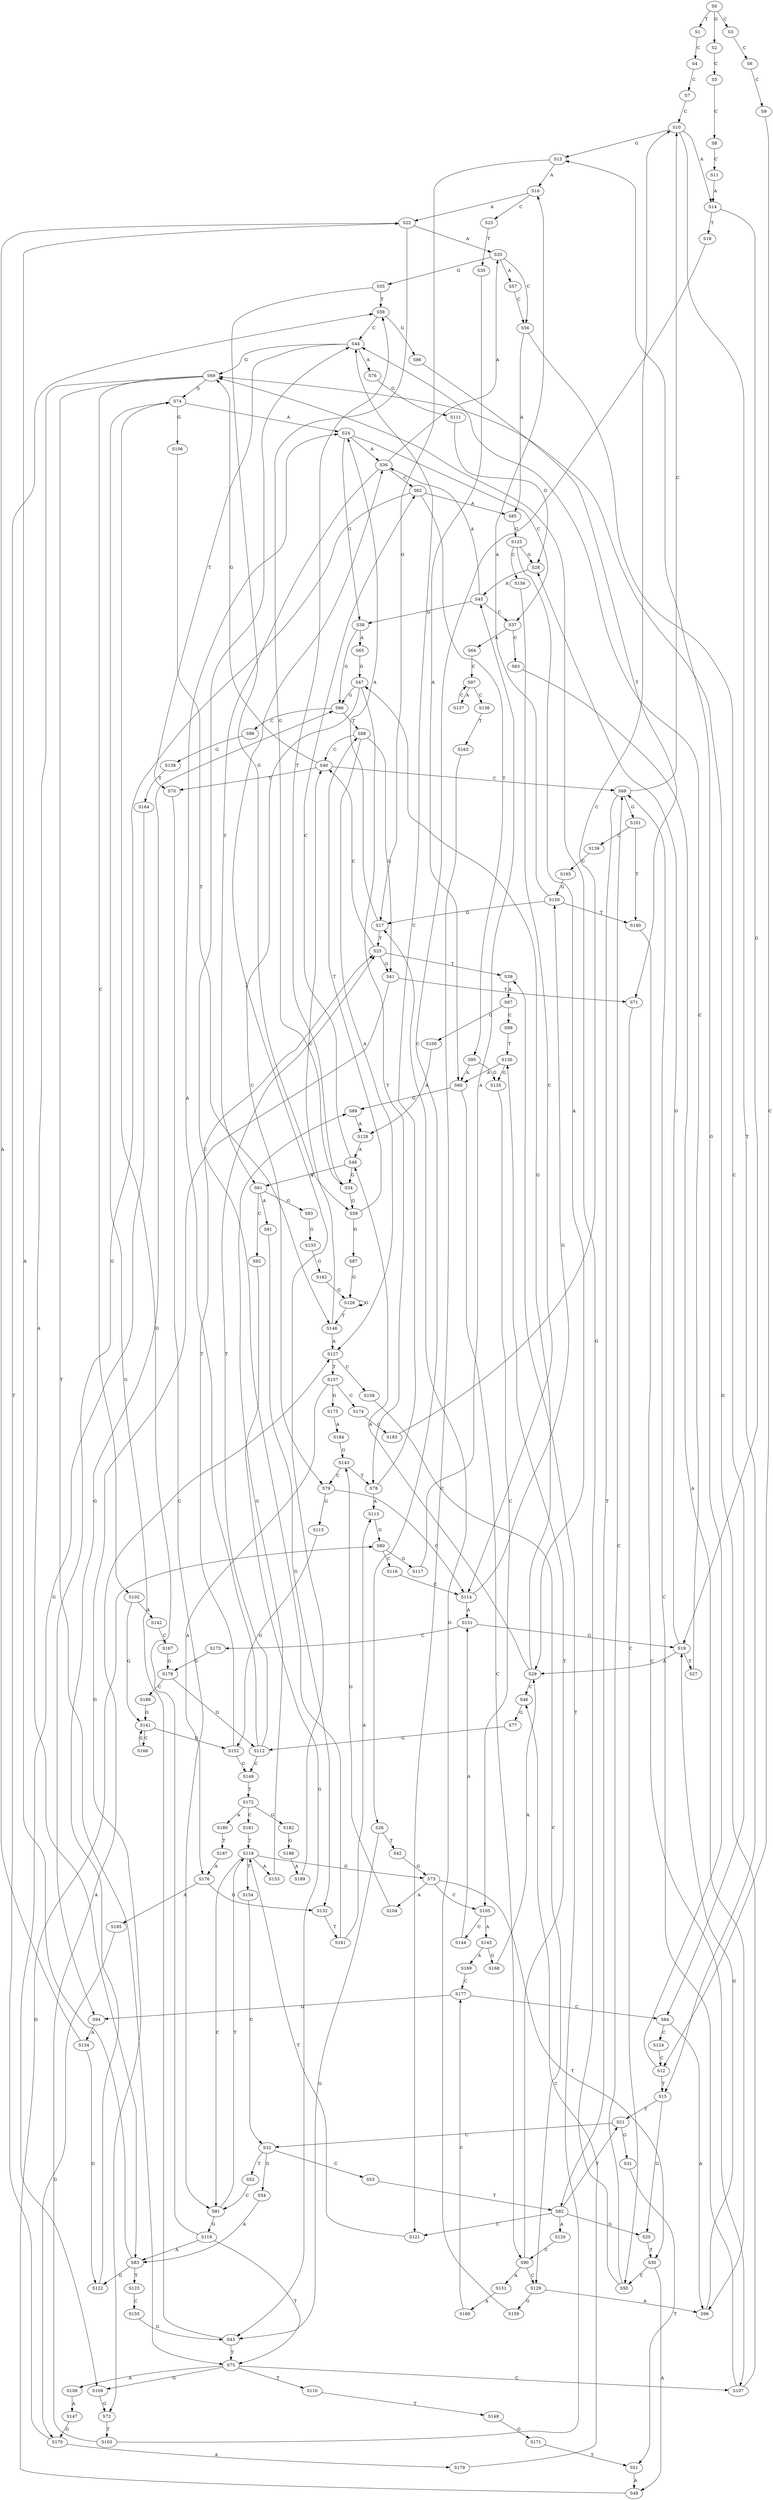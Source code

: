 strict digraph  {
	S0 -> S1 [ label = T ];
	S0 -> S2 [ label = G ];
	S0 -> S3 [ label = C ];
	S1 -> S4 [ label = C ];
	S2 -> S5 [ label = C ];
	S3 -> S6 [ label = C ];
	S4 -> S7 [ label = C ];
	S5 -> S8 [ label = C ];
	S6 -> S9 [ label = C ];
	S7 -> S10 [ label = C ];
	S8 -> S11 [ label = C ];
	S9 -> S12 [ label = C ];
	S10 -> S13 [ label = G ];
	S10 -> S14 [ label = A ];
	S10 -> S15 [ label = T ];
	S11 -> S14 [ label = A ];
	S12 -> S13 [ label = G ];
	S12 -> S15 [ label = T ];
	S13 -> S16 [ label = A ];
	S13 -> S17 [ label = G ];
	S14 -> S18 [ label = T ];
	S14 -> S19 [ label = G ];
	S15 -> S20 [ label = G ];
	S15 -> S21 [ label = T ];
	S16 -> S22 [ label = A ];
	S16 -> S23 [ label = C ];
	S17 -> S24 [ label = A ];
	S17 -> S25 [ label = T ];
	S18 -> S26 [ label = C ];
	S19 -> S27 [ label = T ];
	S19 -> S28 [ label = G ];
	S19 -> S29 [ label = A ];
	S20 -> S30 [ label = T ];
	S21 -> S31 [ label = G ];
	S21 -> S32 [ label = C ];
	S22 -> S33 [ label = A ];
	S22 -> S34 [ label = G ];
	S23 -> S35 [ label = T ];
	S24 -> S36 [ label = A ];
	S24 -> S37 [ label = C ];
	S24 -> S38 [ label = G ];
	S25 -> S39 [ label = T ];
	S25 -> S40 [ label = C ];
	S25 -> S41 [ label = G ];
	S26 -> S42 [ label = T ];
	S26 -> S43 [ label = G ];
	S27 -> S44 [ label = C ];
	S28 -> S45 [ label = A ];
	S29 -> S46 [ label = C ];
	S29 -> S47 [ label = G ];
	S29 -> S48 [ label = A ];
	S30 -> S49 [ label = A ];
	S30 -> S50 [ label = C ];
	S31 -> S51 [ label = T ];
	S32 -> S52 [ label = T ];
	S32 -> S53 [ label = C ];
	S32 -> S54 [ label = G ];
	S33 -> S55 [ label = G ];
	S33 -> S56 [ label = C ];
	S33 -> S57 [ label = A ];
	S34 -> S58 [ label = T ];
	S34 -> S59 [ label = G ];
	S35 -> S60 [ label = A ];
	S36 -> S61 [ label = T ];
	S36 -> S62 [ label = C ];
	S36 -> S33 [ label = A ];
	S37 -> S63 [ label = C ];
	S37 -> S64 [ label = A ];
	S38 -> S65 [ label = A ];
	S38 -> S66 [ label = G ];
	S39 -> S67 [ label = A ];
	S40 -> S68 [ label = C ];
	S40 -> S69 [ label = G ];
	S40 -> S70 [ label = T ];
	S41 -> S71 [ label = T ];
	S41 -> S72 [ label = G ];
	S42 -> S73 [ label = G ];
	S43 -> S74 [ label = G ];
	S43 -> S75 [ label = T ];
	S44 -> S70 [ label = T ];
	S44 -> S69 [ label = G ];
	S44 -> S76 [ label = A ];
	S45 -> S36 [ label = A ];
	S45 -> S37 [ label = C ];
	S45 -> S38 [ label = G ];
	S46 -> S77 [ label = G ];
	S47 -> S78 [ label = T ];
	S47 -> S79 [ label = C ];
	S47 -> S66 [ label = G ];
	S48 -> S61 [ label = T ];
	S48 -> S62 [ label = C ];
	S48 -> S34 [ label = G ];
	S49 -> S80 [ label = G ];
	S50 -> S69 [ label = G ];
	S50 -> S68 [ label = C ];
	S51 -> S49 [ label = A ];
	S52 -> S81 [ label = C ];
	S53 -> S82 [ label = T ];
	S54 -> S83 [ label = A ];
	S55 -> S58 [ label = T ];
	S55 -> S59 [ label = G ];
	S56 -> S84 [ label = C ];
	S56 -> S85 [ label = A ];
	S57 -> S56 [ label = C ];
	S58 -> S86 [ label = G ];
	S58 -> S44 [ label = C ];
	S59 -> S87 [ label = G ];
	S59 -> S88 [ label = T ];
	S60 -> S89 [ label = G ];
	S60 -> S90 [ label = C ];
	S61 -> S91 [ label = A ];
	S61 -> S92 [ label = C ];
	S61 -> S93 [ label = G ];
	S62 -> S85 [ label = A ];
	S62 -> S94 [ label = G ];
	S62 -> S95 [ label = T ];
	S63 -> S96 [ label = A ];
	S64 -> S97 [ label = C ];
	S65 -> S47 [ label = G ];
	S66 -> S88 [ label = T ];
	S66 -> S98 [ label = C ];
	S67 -> S99 [ label = C ];
	S67 -> S100 [ label = G ];
	S68 -> S82 [ label = T ];
	S68 -> S10 [ label = C ];
	S68 -> S101 [ label = G ];
	S69 -> S74 [ label = G ];
	S69 -> S75 [ label = T ];
	S69 -> S102 [ label = C ];
	S69 -> S83 [ label = A ];
	S70 -> S81 [ label = C ];
	S71 -> S50 [ label = C ];
	S72 -> S103 [ label = T ];
	S73 -> S104 [ label = A ];
	S73 -> S105 [ label = C ];
	S73 -> S30 [ label = T ];
	S74 -> S24 [ label = A ];
	S74 -> S106 [ label = G ];
	S75 -> S107 [ label = C ];
	S75 -> S108 [ label = A ];
	S75 -> S109 [ label = G ];
	S75 -> S110 [ label = T ];
	S76 -> S111 [ label = G ];
	S77 -> S112 [ label = G ];
	S78 -> S113 [ label = A ];
	S78 -> S44 [ label = C ];
	S79 -> S114 [ label = C ];
	S79 -> S115 [ label = G ];
	S80 -> S116 [ label = C ];
	S80 -> S117 [ label = G ];
	S81 -> S118 [ label = T ];
	S81 -> S119 [ label = G ];
	S82 -> S120 [ label = A ];
	S82 -> S121 [ label = C ];
	S82 -> S21 [ label = T ];
	S82 -> S20 [ label = G ];
	S83 -> S22 [ label = A ];
	S83 -> S122 [ label = G ];
	S83 -> S123 [ label = T ];
	S84 -> S124 [ label = C ];
	S84 -> S96 [ label = A ];
	S85 -> S125 [ label = G ];
	S86 -> S71 [ label = T ];
	S87 -> S126 [ label = G ];
	S88 -> S41 [ label = G ];
	S88 -> S40 [ label = C ];
	S88 -> S127 [ label = A ];
	S89 -> S128 [ label = A ];
	S90 -> S129 [ label = C ];
	S90 -> S130 [ label = T ];
	S90 -> S131 [ label = A ];
	S91 -> S132 [ label = G ];
	S92 -> S43 [ label = G ];
	S93 -> S133 [ label = G ];
	S94 -> S134 [ label = A ];
	S95 -> S135 [ label = G ];
	S95 -> S60 [ label = A ];
	S96 -> S19 [ label = G ];
	S97 -> S136 [ label = C ];
	S97 -> S137 [ label = A ];
	S98 -> S138 [ label = G ];
	S99 -> S130 [ label = T ];
	S100 -> S128 [ label = A ];
	S101 -> S139 [ label = C ];
	S101 -> S140 [ label = T ];
	S102 -> S141 [ label = G ];
	S102 -> S142 [ label = A ];
	S103 -> S127 [ label = A ];
	S103 -> S39 [ label = T ];
	S104 -> S143 [ label = G ];
	S105 -> S144 [ label = C ];
	S105 -> S145 [ label = A ];
	S106 -> S146 [ label = T ];
	S107 -> S69 [ label = G ];
	S107 -> S68 [ label = C ];
	S108 -> S147 [ label = A ];
	S109 -> S72 [ label = G ];
	S110 -> S148 [ label = T ];
	S111 -> S28 [ label = G ];
	S112 -> S149 [ label = C ];
	S112 -> S24 [ label = A ];
	S112 -> S25 [ label = T ];
	S113 -> S80 [ label = G ];
	S114 -> S150 [ label = G ];
	S114 -> S151 [ label = A ];
	S115 -> S152 [ label = G ];
	S116 -> S114 [ label = C ];
	S117 -> S45 [ label = A ];
	S118 -> S73 [ label = G ];
	S118 -> S81 [ label = C ];
	S118 -> S153 [ label = A ];
	S118 -> S154 [ label = T ];
	S119 -> S83 [ label = A ];
	S119 -> S74 [ label = G ];
	S119 -> S75 [ label = T ];
	S120 -> S90 [ label = C ];
	S121 -> S118 [ label = T ];
	S122 -> S66 [ label = G ];
	S123 -> S155 [ label = C ];
	S124 -> S12 [ label = C ];
	S125 -> S28 [ label = G ];
	S125 -> S156 [ label = C ];
	S125 -> S29 [ label = A ];
	S126 -> S146 [ label = T ];
	S126 -> S126 [ label = G ];
	S127 -> S157 [ label = T ];
	S127 -> S158 [ label = C ];
	S128 -> S48 [ label = A ];
	S129 -> S96 [ label = A ];
	S129 -> S159 [ label = G ];
	S130 -> S60 [ label = A ];
	S130 -> S135 [ label = G ];
	S131 -> S160 [ label = A ];
	S132 -> S161 [ label = T ];
	S133 -> S162 [ label = G ];
	S134 -> S122 [ label = G ];
	S134 -> S22 [ label = A ];
	S135 -> S105 [ label = C ];
	S136 -> S163 [ label = T ];
	S137 -> S97 [ label = C ];
	S138 -> S164 [ label = T ];
	S139 -> S165 [ label = C ];
	S140 -> S107 [ label = C ];
	S141 -> S152 [ label = G ];
	S141 -> S166 [ label = C ];
	S142 -> S167 [ label = C ];
	S143 -> S78 [ label = T ];
	S143 -> S79 [ label = C ];
	S144 -> S151 [ label = A ];
	S145 -> S168 [ label = G ];
	S145 -> S169 [ label = A ];
	S146 -> S127 [ label = A ];
	S146 -> S40 [ label = C ];
	S147 -> S170 [ label = G ];
	S148 -> S171 [ label = G ];
	S149 -> S172 [ label = T ];
	S150 -> S16 [ label = A ];
	S150 -> S140 [ label = T ];
	S150 -> S17 [ label = G ];
	S151 -> S19 [ label = G ];
	S151 -> S173 [ label = C ];
	S152 -> S149 [ label = C ];
	S152 -> S25 [ label = T ];
	S153 -> S89 [ label = G ];
	S154 -> S32 [ label = C ];
	S155 -> S43 [ label = G ];
	S156 -> S114 [ label = C ];
	S157 -> S174 [ label = C ];
	S157 -> S175 [ label = G ];
	S157 -> S176 [ label = A ];
	S158 -> S129 [ label = C ];
	S159 -> S17 [ label = G ];
	S160 -> S177 [ label = C ];
	S161 -> S44 [ label = C ];
	S161 -> S113 [ label = A ];
	S162 -> S126 [ label = G ];
	S163 -> S121 [ label = C ];
	S164 -> S109 [ label = G ];
	S165 -> S150 [ label = G ];
	S166 -> S141 [ label = G ];
	S167 -> S178 [ label = G ];
	S168 -> S29 [ label = A ];
	S169 -> S177 [ label = C ];
	S170 -> S179 [ label = A ];
	S170 -> S58 [ label = T ];
	S171 -> S51 [ label = T ];
	S172 -> S180 [ label = A ];
	S172 -> S181 [ label = C ];
	S172 -> S182 [ label = G ];
	S173 -> S178 [ label = G ];
	S174 -> S183 [ label = C ];
	S175 -> S184 [ label = A ];
	S176 -> S132 [ label = G ];
	S176 -> S185 [ label = A ];
	S177 -> S84 [ label = C ];
	S177 -> S94 [ label = G ];
	S178 -> S112 [ label = G ];
	S178 -> S186 [ label = C ];
	S179 -> S46 [ label = C ];
	S180 -> S187 [ label = T ];
	S181 -> S118 [ label = T ];
	S182 -> S188 [ label = G ];
	S183 -> S10 [ label = C ];
	S184 -> S143 [ label = G ];
	S185 -> S170 [ label = G ];
	S186 -> S141 [ label = G ];
	S187 -> S176 [ label = A ];
	S188 -> S189 [ label = A ];
	S189 -> S36 [ label = A ];
}
